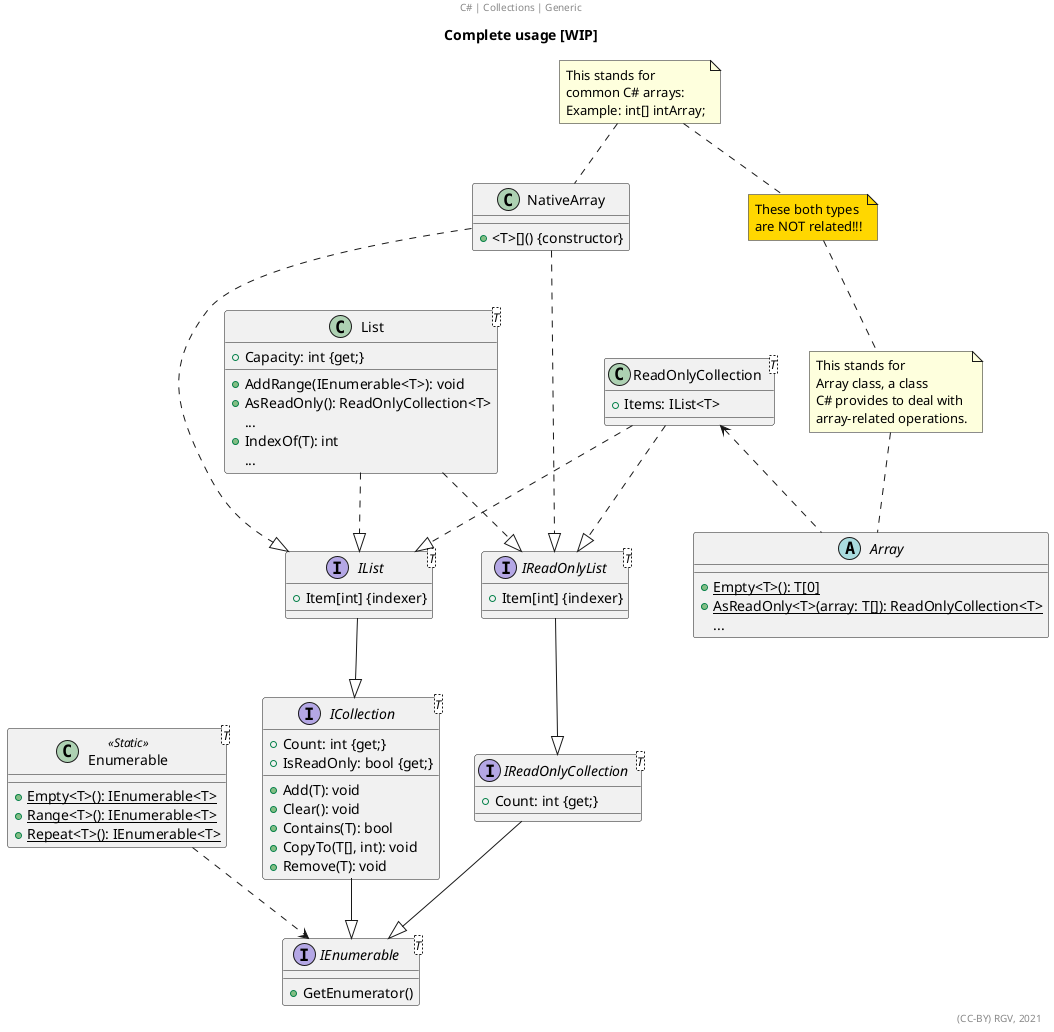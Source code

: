@startuml
'https://plantuml.com/class-diagram
title Complete usage [WIP]
center header C# | Collections | Generic
'''''''''''''

class NativeArray{
+<T>[]() {constructor}
}

class ReadOnlyCollection<T>
{
    +Items: IList<T>
}

class List<T>
{
    +Capacity: int {get;}
    
    +AddRange(IEnumerable<T>): void
    +AsReadOnly(): ReadOnlyCollection<T>
    {method}...
    +IndexOf(T): int
    {method}...
}

abstract class Array
{
    +{static}Empty<T>(): T[0]
    +{static}AsReadOnly<T>(array: T[]): ReadOnlyCollection<T>
    {method}...  
}

class  Enumerable<T> <<Static>>
{
    +{static}Empty<T>(): IEnumerable<T>
    +{static}Range<T>(): IEnumerable<T>
    +{static}Repeat<T>(): IEnumerable<T>
}

interface IList<T>
{
    +Item[int] {indexer}
}

interface IReadOnlyList<T>
{
    +Item[int] {indexer}
}

interface IReadOnlyCollection<T>
{
    +Count: int {get;}
}

interface ICollection<T>
{
    +Count: int {get;}
    +IsReadOnly: bool {get;}
    
    +Add(T): void 
    +Clear(): void 
    +Contains(T): bool 
    +CopyTo(T[], int): void
    +Remove(T): void 
}

interface IEnumerable<T>
{
    +GetEnumerator()
}

'''''''''''''

ReadOnlyCollection ..|> IList
ReadOnlyCollection ..|> IReadOnlyList

List..|>IList
List..|>IReadOnlyList

note as NativeN
This stands for
common C# arrays:
Example: int[] intArray;
end note
NativeN .. NativeArray

note as ArrayN
This stands for
Array class, a class
C# provides to deal with
array-related operations.
end note
ArrayN .. Array

Note as ArraysN #gold
These both types
are NOT related!!!
end note
ArraysN .. ArrayN
ArraysN .u. NativeN

NativeArray ...|> IReadOnlyList
NativeArray ...|> IList

ReadOnlyCollection <.. Array

IReadOnlyList--|>IReadOnlyCollection

IList --|> ICollection
ICollection --|> IEnumerable

IReadOnlyCollection --|> IEnumerable

Enumerable ..> IEnumerable

'''''''''''''
right footer (CC-BY) RGV, 2021
@enduml